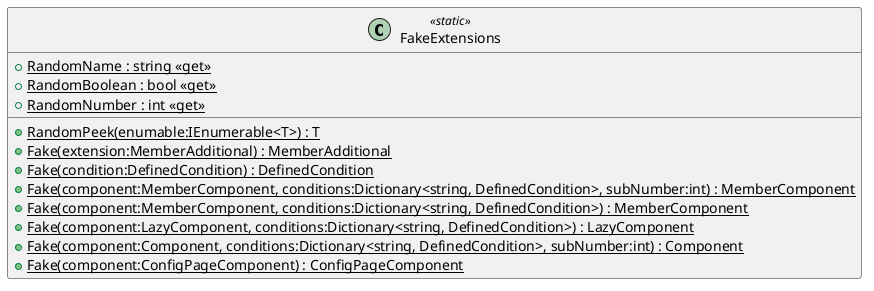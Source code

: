 @startuml
class FakeExtensions <<static>> {
    + {static} RandomName : string <<get>>
    + {static} RandomBoolean : bool <<get>>
    + {static} RandomNumber : int <<get>>
    + {static} RandomPeek(enumable:IEnumerable<T>) : T
    + {static} Fake(extension:MemberAdditional) : MemberAdditional
    + {static} Fake(condition:DefinedCondition) : DefinedCondition
    + {static} Fake(component:MemberComponent, conditions:Dictionary<string, DefinedCondition>, subNumber:int) : MemberComponent
    + {static} Fake(component:MemberComponent, conditions:Dictionary<string, DefinedCondition>) : MemberComponent
    + {static} Fake(component:LazyComponent, conditions:Dictionary<string, DefinedCondition>) : LazyComponent
    + {static} Fake(component:Component, conditions:Dictionary<string, DefinedCondition>, subNumber:int) : Component
    + {static} Fake(component:ConfigPageComponent) : ConfigPageComponent
}
@enduml
